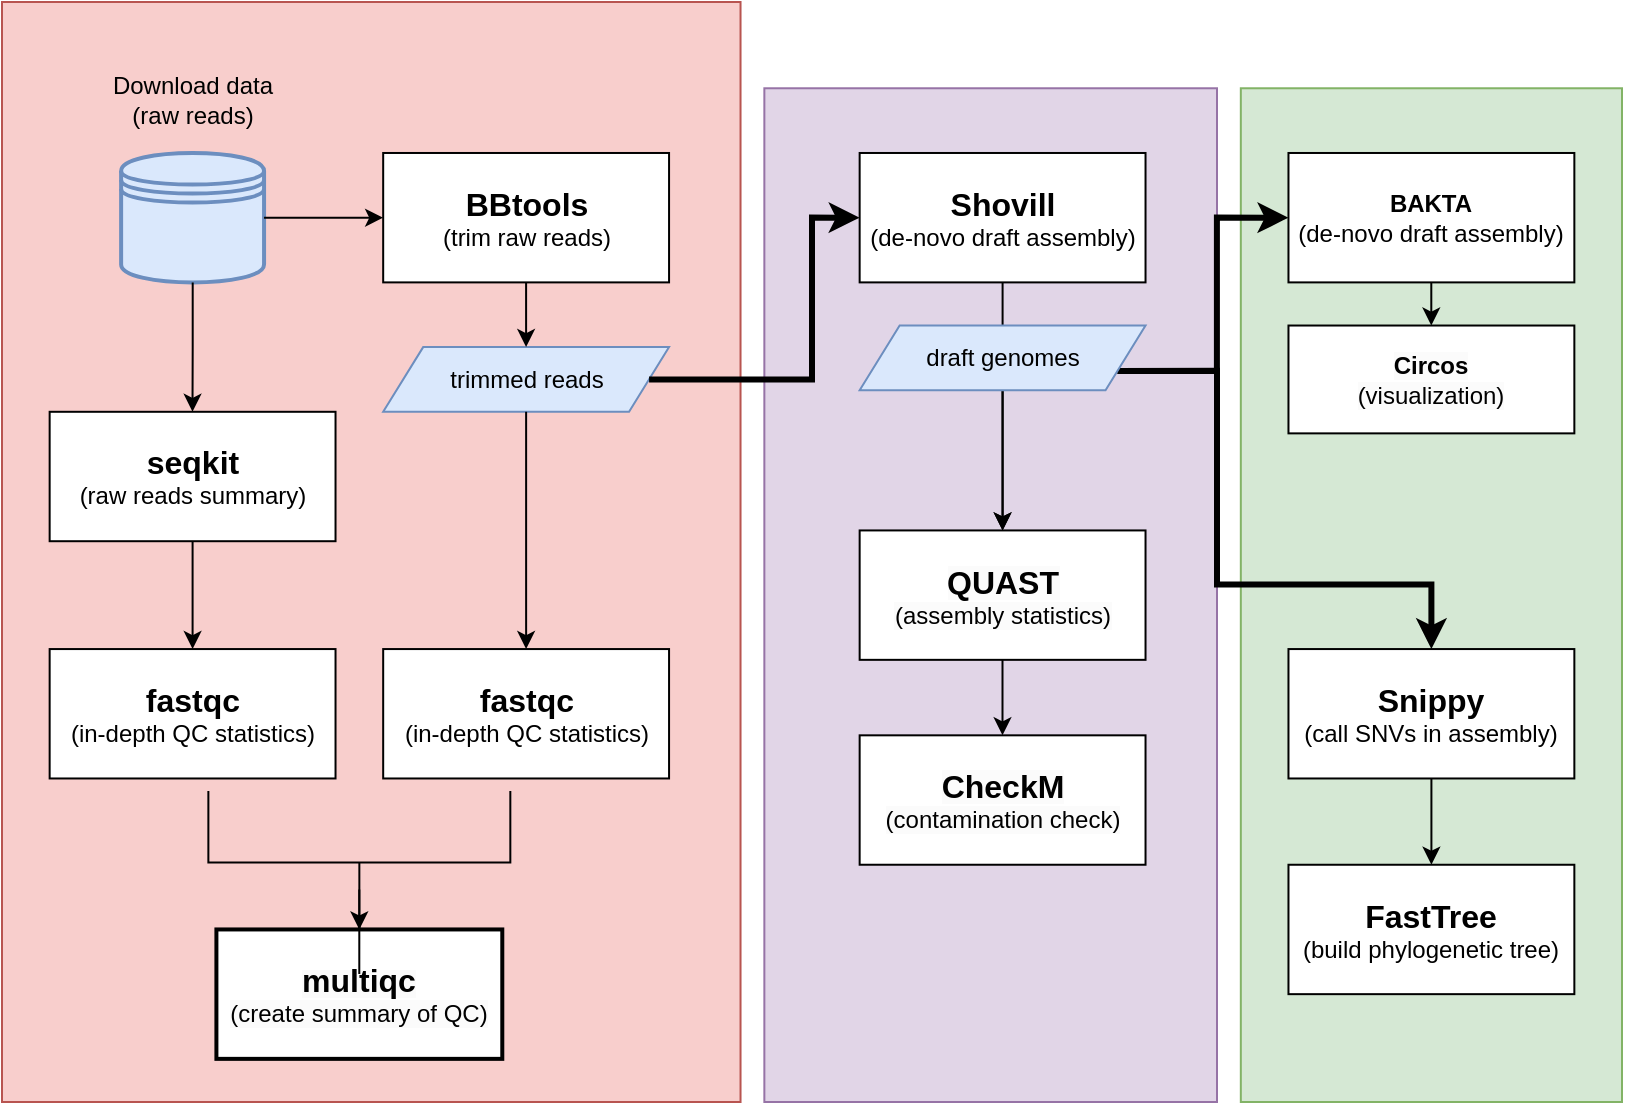 <mxfile version="21.1.8" type="device">
  <diagram id="b8C5L8vpwjSkupIhrCtT" name="Page-1">
    <mxGraphModel dx="1434" dy="796" grid="1" gridSize="10" guides="1" tooltips="1" connect="1" arrows="1" fold="1" page="1" pageScale="1" pageWidth="827" pageHeight="1169" math="0" shadow="0">
      <root>
        <mxCell id="0" />
        <mxCell id="1" parent="0" />
        <mxCell id="vawfzXd1jvmL-N3P_HfQ-47" value="" style="group" vertex="1" connectable="0" parent="1">
          <mxGeometry y="90" width="810" height="550" as="geometry" />
        </mxCell>
        <mxCell id="vawfzXd1jvmL-N3P_HfQ-41" value="" style="rounded=0;whiteSpace=wrap;html=1;fillColor=#d5e8d4;strokeColor=#82b366;" vertex="1" parent="vawfzXd1jvmL-N3P_HfQ-47">
          <mxGeometry x="619.412" y="43.137" width="190.588" height="506.863" as="geometry" />
        </mxCell>
        <mxCell id="vawfzXd1jvmL-N3P_HfQ-33" value="" style="rounded=0;whiteSpace=wrap;html=1;fillColor=#e1d5e7;strokeColor=#9673a6;" vertex="1" parent="vawfzXd1jvmL-N3P_HfQ-47">
          <mxGeometry x="381.176" y="43.137" width="226.324" height="506.863" as="geometry" />
        </mxCell>
        <mxCell id="vawfzXd1jvmL-N3P_HfQ-27" value="" style="rounded=0;whiteSpace=wrap;html=1;fillColor=#f8cecc;strokeColor=#b85450;" vertex="1" parent="vawfzXd1jvmL-N3P_HfQ-47">
          <mxGeometry width="369.265" height="550" as="geometry" />
        </mxCell>
        <mxCell id="vawfzXd1jvmL-N3P_HfQ-1" value="" style="shape=datastore;whiteSpace=wrap;html=1;fillColor=#dae8fc;strokeColor=#6c8ebf;strokeWidth=2;" vertex="1" parent="vawfzXd1jvmL-N3P_HfQ-47">
          <mxGeometry x="59.559" y="75.49" width="71.471" height="64.706" as="geometry" />
        </mxCell>
        <mxCell id="vawfzXd1jvmL-N3P_HfQ-4" value="Download data&lt;br&gt;(raw reads)" style="text;html=1;strokeColor=none;fillColor=none;align=center;verticalAlign=middle;whiteSpace=wrap;rounded=0;" vertex="1" parent="vawfzXd1jvmL-N3P_HfQ-47">
          <mxGeometry x="41.691" y="32.353" width="107.206" height="32.353" as="geometry" />
        </mxCell>
        <mxCell id="vawfzXd1jvmL-N3P_HfQ-12" value="&lt;b&gt;&lt;font style=&quot;font-size: 16px;&quot;&gt;seqkit&lt;/font&gt;&lt;/b&gt;&lt;br&gt;(raw reads summary)" style="whiteSpace=wrap;html=1;" vertex="1" parent="vawfzXd1jvmL-N3P_HfQ-47">
          <mxGeometry x="23.824" y="204.902" width="142.941" height="64.706" as="geometry" />
        </mxCell>
        <mxCell id="vawfzXd1jvmL-N3P_HfQ-13" value="" style="edgeStyle=orthogonalEdgeStyle;rounded=0;orthogonalLoop=1;jettySize=auto;html=1;" edge="1" parent="vawfzXd1jvmL-N3P_HfQ-47" source="vawfzXd1jvmL-N3P_HfQ-1" target="vawfzXd1jvmL-N3P_HfQ-12">
          <mxGeometry relative="1" as="geometry" />
        </mxCell>
        <mxCell id="vawfzXd1jvmL-N3P_HfQ-14" value="&lt;b style=&quot;border-color: var(--border-color);&quot;&gt;&lt;font style=&quot;border-color: var(--border-color); font-size: 16px;&quot;&gt;fastqc&lt;/font&gt;&lt;/b&gt;&lt;br style=&quot;border-color: var(--border-color);&quot;&gt;(in-depth QC statistics)" style="whiteSpace=wrap;html=1;" vertex="1" parent="vawfzXd1jvmL-N3P_HfQ-47">
          <mxGeometry x="23.824" y="323.529" width="142.941" height="64.706" as="geometry" />
        </mxCell>
        <mxCell id="vawfzXd1jvmL-N3P_HfQ-15" value="" style="edgeStyle=orthogonalEdgeStyle;rounded=0;orthogonalLoop=1;jettySize=auto;html=1;" edge="1" parent="vawfzXd1jvmL-N3P_HfQ-47" source="vawfzXd1jvmL-N3P_HfQ-12" target="vawfzXd1jvmL-N3P_HfQ-14">
          <mxGeometry relative="1" as="geometry" />
        </mxCell>
        <mxCell id="vawfzXd1jvmL-N3P_HfQ-16" value="&lt;b style=&quot;border-color: var(--border-color);&quot;&gt;&lt;font style=&quot;border-color: var(--border-color); font-size: 16px;&quot;&gt;BBtools&lt;/font&gt;&lt;/b&gt;&lt;br style=&quot;border-color: var(--border-color);&quot;&gt;(trim raw reads)" style="whiteSpace=wrap;html=1;" vertex="1" parent="vawfzXd1jvmL-N3P_HfQ-47">
          <mxGeometry x="190.588" y="75.49" width="142.941" height="64.706" as="geometry" />
        </mxCell>
        <mxCell id="vawfzXd1jvmL-N3P_HfQ-17" value="" style="edgeStyle=orthogonalEdgeStyle;rounded=0;orthogonalLoop=1;jettySize=auto;html=1;" edge="1" parent="vawfzXd1jvmL-N3P_HfQ-47" source="vawfzXd1jvmL-N3P_HfQ-1" target="vawfzXd1jvmL-N3P_HfQ-16">
          <mxGeometry relative="1" as="geometry" />
        </mxCell>
        <mxCell id="vawfzXd1jvmL-N3P_HfQ-18" value="trimmed reads" style="shape=parallelogram;perimeter=parallelogramPerimeter;whiteSpace=wrap;html=1;fixedSize=1;fillColor=#dae8fc;strokeColor=#6c8ebf;" vertex="1" parent="vawfzXd1jvmL-N3P_HfQ-47">
          <mxGeometry x="190.588" y="172.549" width="142.941" height="32.353" as="geometry" />
        </mxCell>
        <mxCell id="vawfzXd1jvmL-N3P_HfQ-19" value="" style="edgeStyle=orthogonalEdgeStyle;rounded=0;orthogonalLoop=1;jettySize=auto;html=1;" edge="1" parent="vawfzXd1jvmL-N3P_HfQ-47" source="vawfzXd1jvmL-N3P_HfQ-16" target="vawfzXd1jvmL-N3P_HfQ-18">
          <mxGeometry relative="1" as="geometry" />
        </mxCell>
        <mxCell id="vawfzXd1jvmL-N3P_HfQ-20" value="&lt;b style=&quot;border-color: var(--border-color);&quot;&gt;&lt;font style=&quot;border-color: var(--border-color); font-size: 16px;&quot;&gt;fastqc&lt;/font&gt;&lt;/b&gt;&lt;br style=&quot;border-color: var(--border-color);&quot;&gt;(in-depth QC statistics)" style="whiteSpace=wrap;html=1;" vertex="1" parent="vawfzXd1jvmL-N3P_HfQ-47">
          <mxGeometry x="190.588" y="323.529" width="142.941" height="64.706" as="geometry" />
        </mxCell>
        <mxCell id="vawfzXd1jvmL-N3P_HfQ-21" value="" style="edgeStyle=orthogonalEdgeStyle;rounded=0;orthogonalLoop=1;jettySize=auto;html=1;" edge="1" parent="vawfzXd1jvmL-N3P_HfQ-47" source="vawfzXd1jvmL-N3P_HfQ-18" target="vawfzXd1jvmL-N3P_HfQ-20">
          <mxGeometry relative="1" as="geometry" />
        </mxCell>
        <mxCell id="vawfzXd1jvmL-N3P_HfQ-22" value="" style="strokeWidth=1;html=1;shape=mxgraph.flowchart.annotation_2;align=left;labelPosition=right;pointerEvents=1;rotation=-90;" vertex="1" parent="vawfzXd1jvmL-N3P_HfQ-47">
          <mxGeometry x="142.941" y="354.804" width="71.471" height="150.98" as="geometry" />
        </mxCell>
        <mxCell id="vawfzXd1jvmL-N3P_HfQ-23" value="&lt;b style=&quot;border-color: var(--border-color); color: rgb(0, 0, 0); font-family: Helvetica; font-size: 12px; font-style: normal; font-variant-ligatures: normal; font-variant-caps: normal; letter-spacing: normal; orphans: 2; text-indent: 0px; text-transform: none; widows: 2; word-spacing: 0px; -webkit-text-stroke-width: 0px; background-color: rgb(251, 251, 251); text-decoration-thickness: initial; text-decoration-style: initial; text-decoration-color: initial;&quot;&gt;&lt;font style=&quot;border-color: var(--border-color); font-size: 16px;&quot;&gt;multiqc&lt;/font&gt;&lt;/b&gt;&lt;br style=&quot;border-color: var(--border-color); color: rgb(0, 0, 0); font-family: Helvetica; font-size: 12px; font-style: normal; font-variant-ligatures: normal; font-variant-caps: normal; font-weight: 400; letter-spacing: normal; orphans: 2; text-indent: 0px; text-transform: none; widows: 2; word-spacing: 0px; -webkit-text-stroke-width: 0px; background-color: rgb(251, 251, 251); text-decoration-thickness: initial; text-decoration-style: initial; text-decoration-color: initial;&quot;&gt;&lt;span style=&quot;color: rgb(0, 0, 0); font-family: Helvetica; font-size: 12px; font-style: normal; font-variant-ligatures: normal; font-variant-caps: normal; font-weight: 400; letter-spacing: normal; orphans: 2; text-indent: 0px; text-transform: none; widows: 2; word-spacing: 0px; -webkit-text-stroke-width: 0px; background-color: rgb(251, 251, 251); text-decoration-thickness: initial; text-decoration-style: initial; text-decoration-color: initial; float: none; display: inline !important;&quot;&gt;(create summary of QC)&lt;/span&gt;" style="whiteSpace=wrap;html=1;align=center;strokeWidth=2;" vertex="1" parent="vawfzXd1jvmL-N3P_HfQ-47">
          <mxGeometry x="107.206" y="463.725" width="142.941" height="64.706" as="geometry" />
        </mxCell>
        <mxCell id="vawfzXd1jvmL-N3P_HfQ-24" value="" style="edgeStyle=orthogonalEdgeStyle;rounded=0;orthogonalLoop=1;jettySize=auto;html=1;" edge="1" parent="vawfzXd1jvmL-N3P_HfQ-47" source="vawfzXd1jvmL-N3P_HfQ-22" target="vawfzXd1jvmL-N3P_HfQ-23">
          <mxGeometry relative="1" as="geometry" />
        </mxCell>
        <mxCell id="vawfzXd1jvmL-N3P_HfQ-25" value="&lt;span style=&quot;font-size: 16px;&quot;&gt;&lt;b&gt;Shovill&lt;/b&gt;&lt;/span&gt;&lt;br style=&quot;border-color: var(--border-color);&quot;&gt;(de-novo draft assembly)" style="whiteSpace=wrap;html=1;" vertex="1" parent="vawfzXd1jvmL-N3P_HfQ-47">
          <mxGeometry x="428.824" y="75.49" width="142.941" height="64.706" as="geometry" />
        </mxCell>
        <mxCell id="vawfzXd1jvmL-N3P_HfQ-26" value="" style="edgeStyle=orthogonalEdgeStyle;rounded=0;orthogonalLoop=1;jettySize=auto;html=1;strokeWidth=3;entryX=0;entryY=0.5;entryDx=0;entryDy=0;" edge="1" parent="vawfzXd1jvmL-N3P_HfQ-47" source="vawfzXd1jvmL-N3P_HfQ-18" target="vawfzXd1jvmL-N3P_HfQ-25">
          <mxGeometry relative="1" as="geometry">
            <Array as="points">
              <mxPoint x="405.0" y="188.725" />
              <mxPoint x="405.0" y="107.843" />
            </Array>
          </mxGeometry>
        </mxCell>
        <mxCell id="vawfzXd1jvmL-N3P_HfQ-48" value="" style="edgeStyle=orthogonalEdgeStyle;rounded=0;orthogonalLoop=1;jettySize=auto;html=1;" edge="1" parent="vawfzXd1jvmL-N3P_HfQ-47" source="vawfzXd1jvmL-N3P_HfQ-30" target="vawfzXd1jvmL-N3P_HfQ-28">
          <mxGeometry relative="1" as="geometry" />
        </mxCell>
        <mxCell id="vawfzXd1jvmL-N3P_HfQ-31" value="&lt;span style=&quot;border-color: var(--border-color); color: rgb(0, 0, 0); font-family: Helvetica; font-style: normal; font-variant-ligatures: normal; font-variant-caps: normal; font-weight: 400; letter-spacing: normal; orphans: 2; text-align: center; text-indent: 0px; text-transform: none; widows: 2; word-spacing: 0px; -webkit-text-stroke-width: 0px; text-decoration-thickness: initial; text-decoration-style: initial; text-decoration-color: initial; background-color: rgb(251, 251, 251); font-size: 16px;&quot;&gt;&lt;b style=&quot;border-color: var(--border-color);&quot;&gt;CheckM&lt;/b&gt;&lt;/span&gt;&lt;br style=&quot;border-color: var(--border-color); color: rgb(0, 0, 0); font-family: Helvetica; font-size: 12px; font-style: normal; font-variant-ligatures: normal; font-variant-caps: normal; font-weight: 400; letter-spacing: normal; orphans: 2; text-align: center; text-indent: 0px; text-transform: none; widows: 2; word-spacing: 0px; -webkit-text-stroke-width: 0px; text-decoration-thickness: initial; text-decoration-style: initial; text-decoration-color: initial; background-color: rgb(251, 251, 251);&quot;&gt;&lt;span style=&quot;border-color: var(--border-color); color: rgb(0, 0, 0); font-family: Helvetica; font-size: 12px; font-style: normal; font-variant-ligatures: normal; font-variant-caps: normal; font-weight: 400; letter-spacing: normal; orphans: 2; text-align: center; text-indent: 0px; text-transform: none; widows: 2; word-spacing: 0px; -webkit-text-stroke-width: 0px; text-decoration-thickness: initial; text-decoration-style: initial; text-decoration-color: initial; background-color: rgb(251, 251, 251); float: none; display: inline !important;&quot;&gt;(contamination check)&lt;/span&gt;" style="whiteSpace=wrap;html=1;" vertex="1" parent="vawfzXd1jvmL-N3P_HfQ-47">
          <mxGeometry x="428.824" y="366.667" width="142.941" height="64.706" as="geometry" />
        </mxCell>
        <mxCell id="vawfzXd1jvmL-N3P_HfQ-34" value="&lt;b style=&quot;border-color: var(--border-color);&quot;&gt;BAKTA&lt;/b&gt;&lt;br style=&quot;border-color: var(--border-color);&quot;&gt;(de-novo draft assembly)" style="whiteSpace=wrap;html=1;" vertex="1" parent="vawfzXd1jvmL-N3P_HfQ-47">
          <mxGeometry x="643.235" y="75.49" width="142.941" height="64.706" as="geometry" />
        </mxCell>
        <mxCell id="vawfzXd1jvmL-N3P_HfQ-44" style="edgeStyle=orthogonalEdgeStyle;rounded=0;orthogonalLoop=1;jettySize=auto;html=1;exitX=1;exitY=0.75;exitDx=0;exitDy=0;strokeWidth=3;entryX=0;entryY=0.5;entryDx=0;entryDy=0;" edge="1" parent="vawfzXd1jvmL-N3P_HfQ-47" source="vawfzXd1jvmL-N3P_HfQ-30" target="vawfzXd1jvmL-N3P_HfQ-34">
          <mxGeometry relative="1" as="geometry">
            <mxPoint x="714.706" y="140.196" as="targetPoint" />
          </mxGeometry>
        </mxCell>
        <mxCell id="vawfzXd1jvmL-N3P_HfQ-36" value="&lt;b&gt;&lt;font style=&quot;font-size: 16px;&quot;&gt;Snippy&lt;/font&gt;&lt;/b&gt;&lt;br&gt;(call SNVs in assembly)" style="whiteSpace=wrap;html=1;" vertex="1" parent="vawfzXd1jvmL-N3P_HfQ-47">
          <mxGeometry x="643.235" y="323.529" width="142.941" height="64.706" as="geometry" />
        </mxCell>
        <mxCell id="vawfzXd1jvmL-N3P_HfQ-38" style="edgeStyle=orthogonalEdgeStyle;rounded=0;orthogonalLoop=1;jettySize=auto;html=1;exitX=1;exitY=0.75;exitDx=0;exitDy=0;entryX=0.5;entryY=0;entryDx=0;entryDy=0;strokeWidth=3;" edge="1" parent="vawfzXd1jvmL-N3P_HfQ-47" source="vawfzXd1jvmL-N3P_HfQ-30" target="vawfzXd1jvmL-N3P_HfQ-36">
          <mxGeometry relative="1" as="geometry">
            <Array as="points">
              <mxPoint x="607.5" y="184.412" />
              <mxPoint x="607.5" y="291.176" />
              <mxPoint x="714.706" y="291.176" />
            </Array>
          </mxGeometry>
        </mxCell>
        <mxCell id="vawfzXd1jvmL-N3P_HfQ-39" value="&lt;b&gt;&lt;font style=&quot;font-size: 16px;&quot;&gt;FastTree&lt;/font&gt;&lt;/b&gt;&lt;br&gt;(build phylogenetic tree)" style="whiteSpace=wrap;html=1;" vertex="1" parent="vawfzXd1jvmL-N3P_HfQ-47">
          <mxGeometry x="643.235" y="431.373" width="142.941" height="64.706" as="geometry" />
        </mxCell>
        <mxCell id="vawfzXd1jvmL-N3P_HfQ-40" value="" style="edgeStyle=orthogonalEdgeStyle;rounded=0;orthogonalLoop=1;jettySize=auto;html=1;" edge="1" parent="vawfzXd1jvmL-N3P_HfQ-47" source="vawfzXd1jvmL-N3P_HfQ-36" target="vawfzXd1jvmL-N3P_HfQ-39">
          <mxGeometry relative="1" as="geometry" />
        </mxCell>
        <mxCell id="vawfzXd1jvmL-N3P_HfQ-28" value="&lt;span style=&quot;border-color: var(--border-color); color: rgb(0, 0, 0); font-family: Helvetica; font-style: normal; font-variant-ligatures: normal; font-variant-caps: normal; font-weight: 400; letter-spacing: normal; orphans: 2; text-align: center; text-indent: 0px; text-transform: none; widows: 2; word-spacing: 0px; -webkit-text-stroke-width: 0px; background-color: rgb(251, 251, 251); text-decoration-thickness: initial; text-decoration-style: initial; text-decoration-color: initial; font-size: 16px;&quot;&gt;&lt;b style=&quot;border-color: var(--border-color);&quot;&gt;QUAST&lt;/b&gt;&lt;/span&gt;&lt;br style=&quot;border-color: var(--border-color); color: rgb(0, 0, 0); font-family: Helvetica; font-size: 12px; font-style: normal; font-variant-ligatures: normal; font-variant-caps: normal; font-weight: 400; letter-spacing: normal; orphans: 2; text-align: center; text-indent: 0px; text-transform: none; widows: 2; word-spacing: 0px; -webkit-text-stroke-width: 0px; background-color: rgb(251, 251, 251); text-decoration-thickness: initial; text-decoration-style: initial; text-decoration-color: initial;&quot;&gt;&lt;span style=&quot;color: rgb(0, 0, 0); font-family: Helvetica; font-size: 12px; font-style: normal; font-variant-ligatures: normal; font-variant-caps: normal; font-weight: 400; letter-spacing: normal; orphans: 2; text-align: center; text-indent: 0px; text-transform: none; widows: 2; word-spacing: 0px; -webkit-text-stroke-width: 0px; background-color: rgb(251, 251, 251); text-decoration-thickness: initial; text-decoration-style: initial; text-decoration-color: initial; float: none; display: inline !important;&quot;&gt;(assembly statistics)&lt;/span&gt;" style="whiteSpace=wrap;html=1;" vertex="1" parent="vawfzXd1jvmL-N3P_HfQ-47">
          <mxGeometry x="428.824" y="264.216" width="142.941" height="64.706" as="geometry" />
        </mxCell>
        <mxCell id="vawfzXd1jvmL-N3P_HfQ-29" value="" style="edgeStyle=orthogonalEdgeStyle;rounded=0;orthogonalLoop=1;jettySize=auto;html=1;" edge="1" parent="vawfzXd1jvmL-N3P_HfQ-47" source="vawfzXd1jvmL-N3P_HfQ-25" target="vawfzXd1jvmL-N3P_HfQ-28">
          <mxGeometry relative="1" as="geometry">
            <Array as="points">
              <mxPoint x="500.294" y="107.843" />
            </Array>
          </mxGeometry>
        </mxCell>
        <mxCell id="vawfzXd1jvmL-N3P_HfQ-32" value="" style="edgeStyle=orthogonalEdgeStyle;rounded=0;orthogonalLoop=1;jettySize=auto;html=1;" edge="1" parent="vawfzXd1jvmL-N3P_HfQ-47" source="vawfzXd1jvmL-N3P_HfQ-28" target="vawfzXd1jvmL-N3P_HfQ-31">
          <mxGeometry relative="1" as="geometry">
            <Array as="points">
              <mxPoint x="500.294" y="345.098" />
              <mxPoint x="500.294" y="345.098" />
            </Array>
          </mxGeometry>
        </mxCell>
        <mxCell id="vawfzXd1jvmL-N3P_HfQ-45" value="&lt;b style=&quot;border-color: var(--border-color); color: rgb(0, 0, 0); font-family: Helvetica; font-size: 12px; font-style: normal; font-variant-ligatures: normal; font-variant-caps: normal; letter-spacing: normal; orphans: 2; text-align: center; text-indent: 0px; text-transform: none; widows: 2; word-spacing: 0px; -webkit-text-stroke-width: 0px; background-color: rgb(251, 251, 251); text-decoration-thickness: initial; text-decoration-style: initial; text-decoration-color: initial;&quot;&gt;Circos&lt;/b&gt;&lt;br style=&quot;border-color: var(--border-color); color: rgb(0, 0, 0); font-family: Helvetica; font-size: 12px; font-style: normal; font-variant-ligatures: normal; font-variant-caps: normal; font-weight: 400; letter-spacing: normal; orphans: 2; text-align: center; text-indent: 0px; text-transform: none; widows: 2; word-spacing: 0px; -webkit-text-stroke-width: 0px; background-color: rgb(251, 251, 251); text-decoration-thickness: initial; text-decoration-style: initial; text-decoration-color: initial;&quot;&gt;&lt;span style=&quot;color: rgb(0, 0, 0); font-family: Helvetica; font-size: 12px; font-style: normal; font-variant-ligatures: normal; font-variant-caps: normal; font-weight: 400; letter-spacing: normal; orphans: 2; text-align: center; text-indent: 0px; text-transform: none; widows: 2; word-spacing: 0px; -webkit-text-stroke-width: 0px; background-color: rgb(251, 251, 251); text-decoration-thickness: initial; text-decoration-style: initial; text-decoration-color: initial; float: none; display: inline !important;&quot;&gt;(visualization)&lt;/span&gt;" style="whiteSpace=wrap;html=1;" vertex="1" parent="vawfzXd1jvmL-N3P_HfQ-47">
          <mxGeometry x="643.235" y="161.765" width="142.941" height="53.922" as="geometry" />
        </mxCell>
        <mxCell id="vawfzXd1jvmL-N3P_HfQ-46" value="" style="edgeStyle=orthogonalEdgeStyle;rounded=0;orthogonalLoop=1;jettySize=auto;html=1;" edge="1" parent="vawfzXd1jvmL-N3P_HfQ-47" source="vawfzXd1jvmL-N3P_HfQ-34" target="vawfzXd1jvmL-N3P_HfQ-45">
          <mxGeometry relative="1" as="geometry" />
        </mxCell>
        <mxCell id="vawfzXd1jvmL-N3P_HfQ-30" value="draft genomes" style="shape=parallelogram;perimeter=parallelogramPerimeter;whiteSpace=wrap;html=1;fixedSize=1;fillColor=#dae8fc;strokeColor=#6c8ebf;" vertex="1" parent="vawfzXd1jvmL-N3P_HfQ-47">
          <mxGeometry x="428.824" y="161.765" width="142.941" height="32.353" as="geometry" />
        </mxCell>
      </root>
    </mxGraphModel>
  </diagram>
</mxfile>
